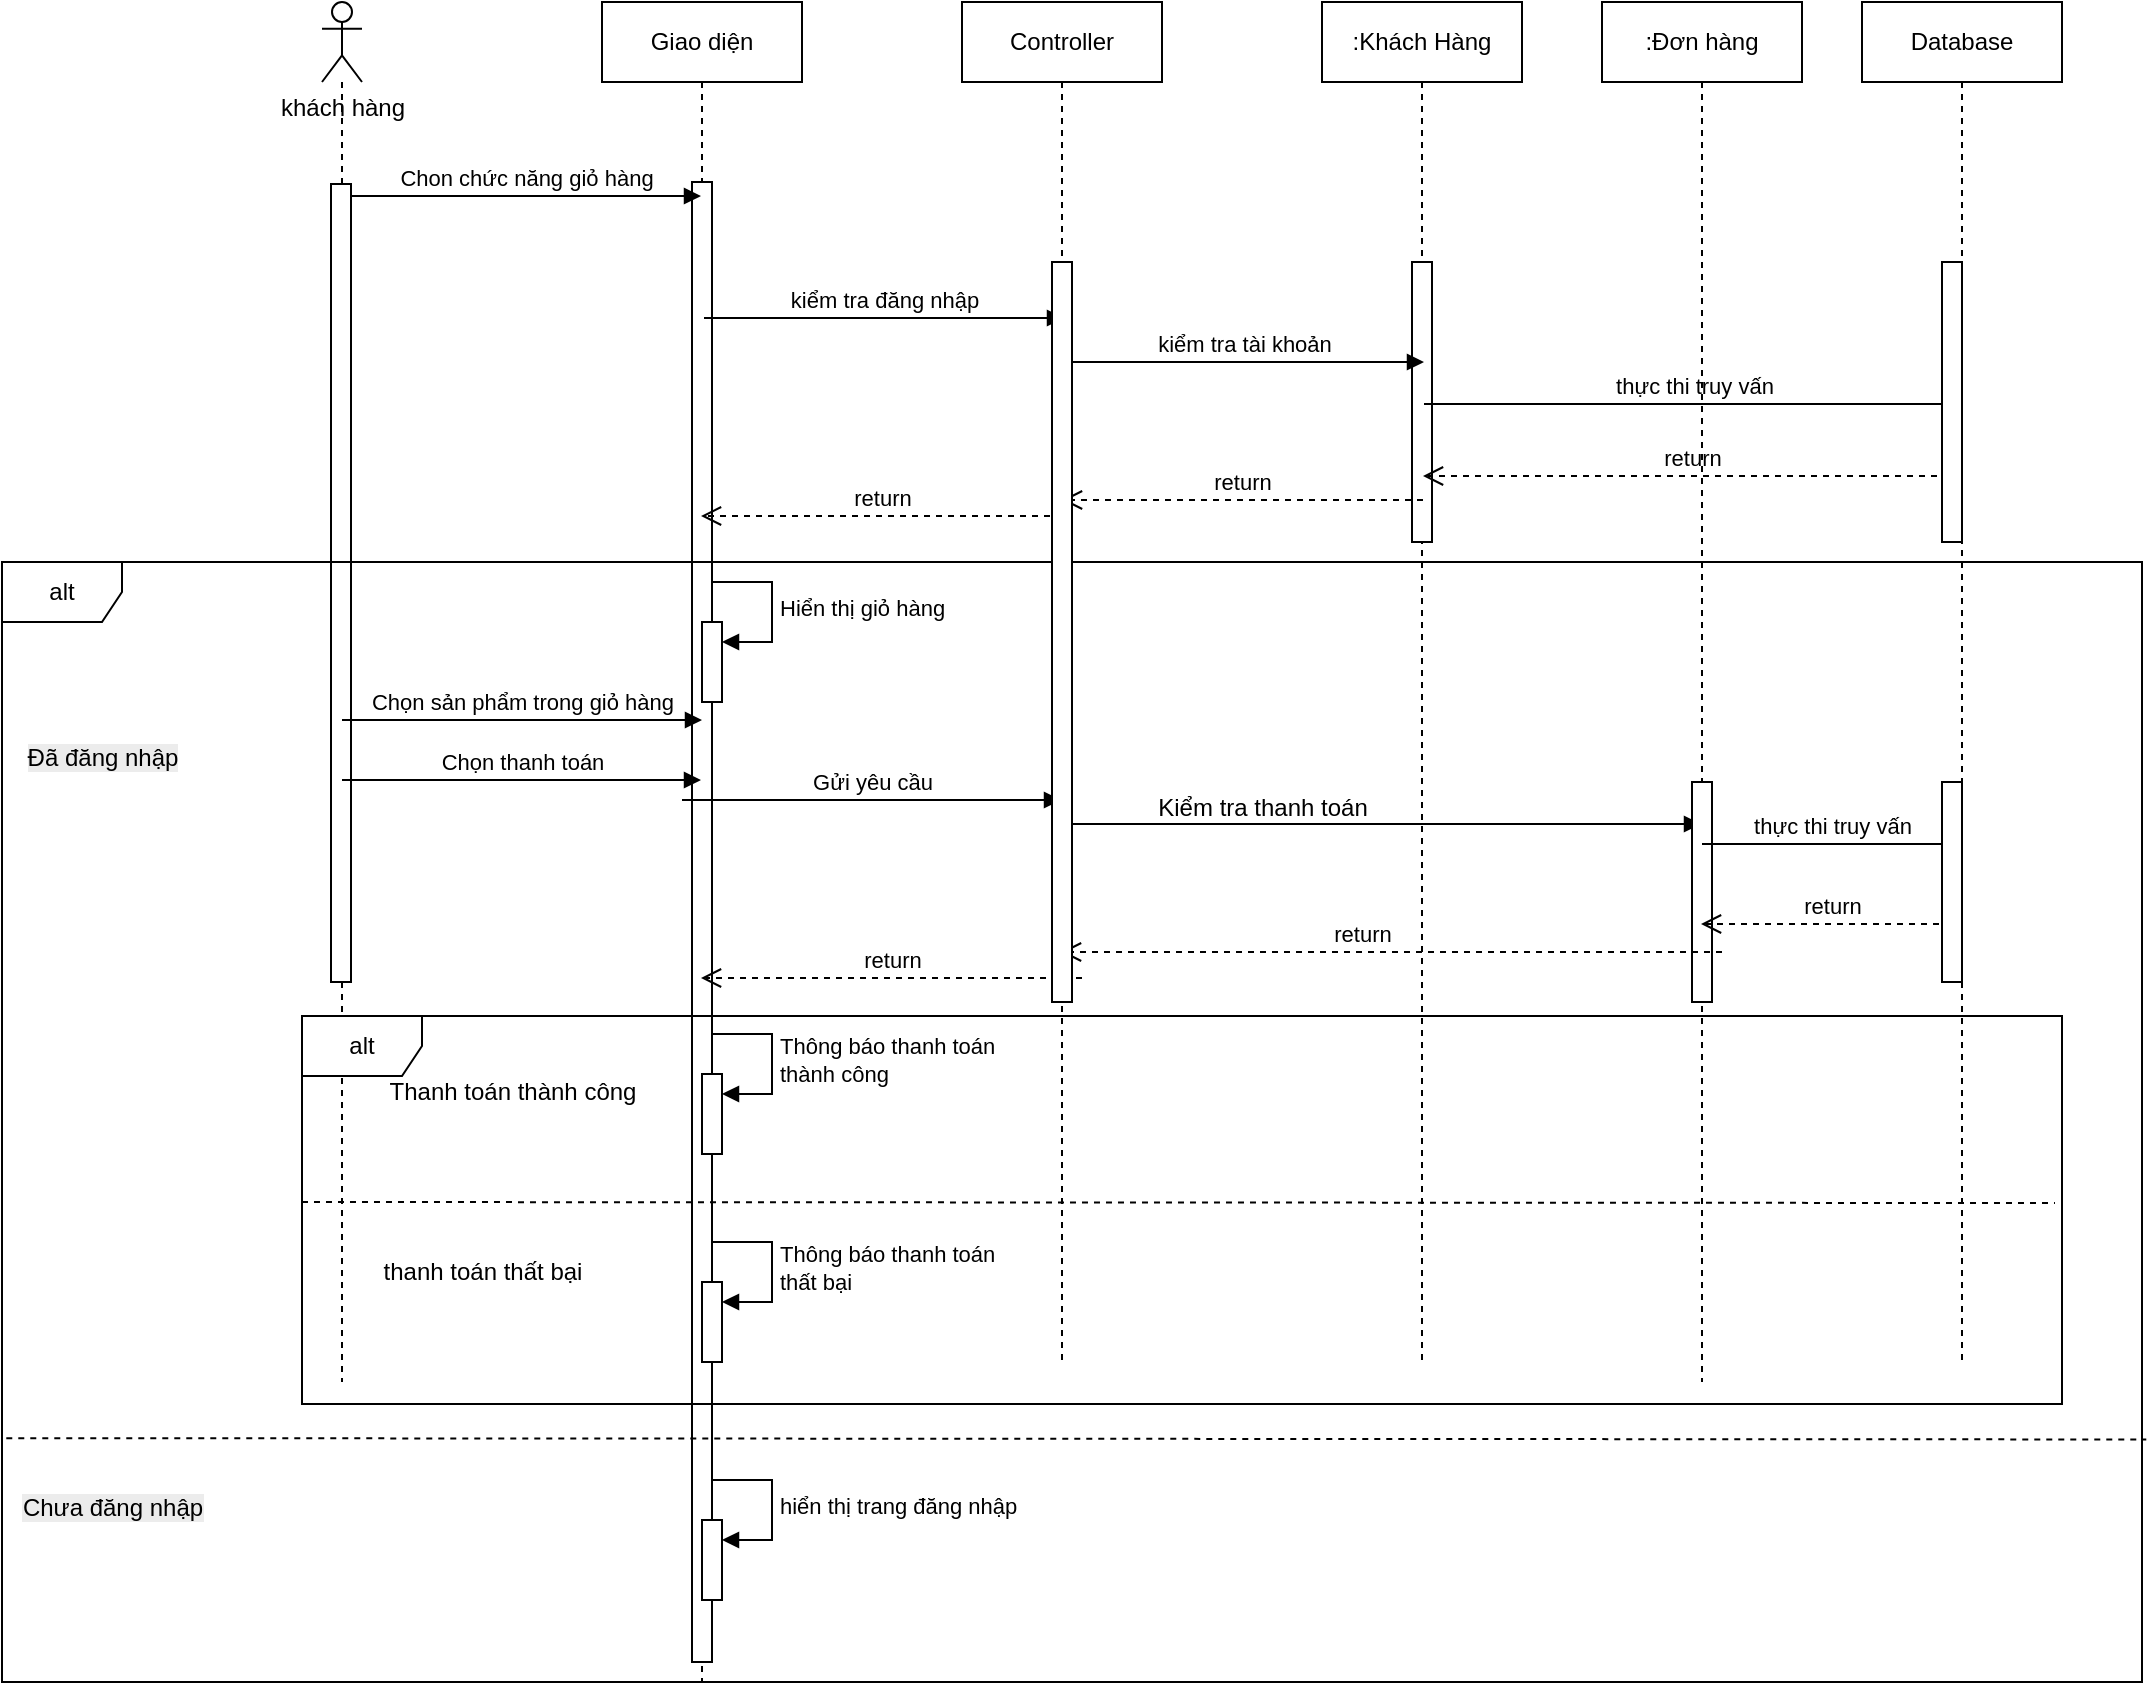 <mxfile version="26.0.4">
  <diagram name="Page-1" id="aee0IWWUWlr4mIRgVz0w">
    <mxGraphModel dx="1886" dy="606" grid="1" gridSize="10" guides="1" tooltips="1" connect="1" arrows="1" fold="1" page="1" pageScale="1" pageWidth="850" pageHeight="1100" math="0" shadow="0">
      <root>
        <mxCell id="0" />
        <mxCell id="1" parent="0" />
        <mxCell id="58HArxBB9DVCEFORheRK-1" value="" style="shape=umlLifeline;perimeter=lifelinePerimeter;whiteSpace=wrap;html=1;container=1;dropTarget=0;collapsible=0;recursiveResize=0;outlineConnect=0;portConstraint=eastwest;newEdgeStyle={&quot;curved&quot;:0,&quot;rounded&quot;:0};participant=umlActor;" parent="1" vertex="1">
          <mxGeometry x="-20" y="40" width="20" height="690" as="geometry" />
        </mxCell>
        <mxCell id="58HArxBB9DVCEFORheRK-2" value="" style="html=1;points=[[0,0,0,0,5],[0,1,0,0,-5],[1,0,0,0,5],[1,1,0,0,-5]];perimeter=orthogonalPerimeter;outlineConnect=0;targetShapes=umlLifeline;portConstraint=eastwest;newEdgeStyle={&quot;curved&quot;:0,&quot;rounded&quot;:0};" parent="58HArxBB9DVCEFORheRK-1" vertex="1">
          <mxGeometry x="4.5" y="91" width="10" height="399" as="geometry" />
        </mxCell>
        <mxCell id="58HArxBB9DVCEFORheRK-3" value="Giao diện" style="shape=umlLifeline;perimeter=lifelinePerimeter;whiteSpace=wrap;html=1;container=1;dropTarget=0;collapsible=0;recursiveResize=0;outlineConnect=0;portConstraint=eastwest;newEdgeStyle={&quot;curved&quot;:0,&quot;rounded&quot;:0};" parent="1" vertex="1">
          <mxGeometry x="120" y="40" width="100" height="840" as="geometry" />
        </mxCell>
        <mxCell id="58HArxBB9DVCEFORheRK-4" value="" style="html=1;points=[[0,0,0,0,5],[0,1,0,0,-5],[1,0,0,0,5],[1,1,0,0,-5]];perimeter=orthogonalPerimeter;outlineConnect=0;targetShapes=umlLifeline;portConstraint=eastwest;newEdgeStyle={&quot;curved&quot;:0,&quot;rounded&quot;:0};" parent="58HArxBB9DVCEFORheRK-3" vertex="1">
          <mxGeometry x="45" y="90" width="10" height="740" as="geometry" />
        </mxCell>
        <mxCell id="58HArxBB9DVCEFORheRK-5" value=":Khách Hàng" style="shape=umlLifeline;perimeter=lifelinePerimeter;whiteSpace=wrap;html=1;container=1;dropTarget=0;collapsible=0;recursiveResize=0;outlineConnect=0;portConstraint=eastwest;newEdgeStyle={&quot;curved&quot;:0,&quot;rounded&quot;:0};" parent="1" vertex="1">
          <mxGeometry x="480" y="40" width="100" height="680" as="geometry" />
        </mxCell>
        <mxCell id="58HArxBB9DVCEFORheRK-6" value="" style="html=1;points=[[0,0,0,0,5],[0,1,0,0,-5],[1,0,0,0,5],[1,1,0,0,-5]];perimeter=orthogonalPerimeter;outlineConnect=0;targetShapes=umlLifeline;portConstraint=eastwest;newEdgeStyle={&quot;curved&quot;:0,&quot;rounded&quot;:0};" parent="58HArxBB9DVCEFORheRK-5" vertex="1">
          <mxGeometry x="45" y="130" width="10" height="140" as="geometry" />
        </mxCell>
        <mxCell id="58HArxBB9DVCEFORheRK-7" value="khách hàng" style="text;html=1;align=center;verticalAlign=middle;resizable=0;points=[];autosize=1;strokeColor=none;fillColor=none;" parent="1" vertex="1">
          <mxGeometry x="-55" y="78" width="90" height="30" as="geometry" />
        </mxCell>
        <mxCell id="58HArxBB9DVCEFORheRK-8" value="Database" style="shape=umlLifeline;perimeter=lifelinePerimeter;whiteSpace=wrap;html=1;container=1;dropTarget=0;collapsible=0;recursiveResize=0;outlineConnect=0;portConstraint=eastwest;newEdgeStyle={&quot;curved&quot;:0,&quot;rounded&quot;:0};" parent="1" vertex="1">
          <mxGeometry x="750" y="40" width="100" height="680" as="geometry" />
        </mxCell>
        <mxCell id="58HArxBB9DVCEFORheRK-9" value="Controller" style="shape=umlLifeline;perimeter=lifelinePerimeter;whiteSpace=wrap;html=1;container=1;dropTarget=0;collapsible=0;recursiveResize=0;outlineConnect=0;portConstraint=eastwest;newEdgeStyle={&quot;curved&quot;:0,&quot;rounded&quot;:0};" parent="1" vertex="1">
          <mxGeometry x="300" y="40" width="100" height="680" as="geometry" />
        </mxCell>
        <mxCell id="58HArxBB9DVCEFORheRK-10" value="Chon chức năng giỏ hàng" style="html=1;verticalAlign=bottom;endArrow=block;curved=0;rounded=0;" parent="1" source="58HArxBB9DVCEFORheRK-2" edge="1">
          <mxGeometry width="80" relative="1" as="geometry">
            <mxPoint x="-10.5" y="137" as="sourcePoint" />
            <mxPoint x="169.5" y="137" as="targetPoint" />
          </mxGeometry>
        </mxCell>
        <mxCell id="58HArxBB9DVCEFORheRK-11" value="kiểm tra đăng nhập" style="html=1;verticalAlign=bottom;endArrow=block;curved=0;rounded=0;" parent="1" edge="1">
          <mxGeometry width="80" relative="1" as="geometry">
            <mxPoint x="171" y="198" as="sourcePoint" />
            <mxPoint x="351" y="198" as="targetPoint" />
          </mxGeometry>
        </mxCell>
        <mxCell id="58HArxBB9DVCEFORheRK-12" value="kiểm tra tài khoản" style="html=1;verticalAlign=bottom;endArrow=block;curved=0;rounded=0;" parent="1" edge="1">
          <mxGeometry width="80" relative="1" as="geometry">
            <mxPoint x="351" y="220" as="sourcePoint" />
            <mxPoint x="531" y="220" as="targetPoint" />
          </mxGeometry>
        </mxCell>
        <mxCell id="58HArxBB9DVCEFORheRK-13" value="thực thi truy vấn" style="html=1;verticalAlign=bottom;endArrow=block;curved=0;rounded=0;" parent="1" edge="1">
          <mxGeometry width="80" relative="1" as="geometry">
            <mxPoint x="531" y="241" as="sourcePoint" />
            <mxPoint x="799.5" y="241" as="targetPoint" />
          </mxGeometry>
        </mxCell>
        <mxCell id="58HArxBB9DVCEFORheRK-14" value="return" style="html=1;verticalAlign=bottom;endArrow=open;dashed=1;endSize=8;curved=0;rounded=0;" parent="1" edge="1">
          <mxGeometry relative="1" as="geometry">
            <mxPoint x="799.5" y="277" as="sourcePoint" />
            <mxPoint x="530.5" y="277" as="targetPoint" />
          </mxGeometry>
        </mxCell>
        <mxCell id="58HArxBB9DVCEFORheRK-15" value="alt" style="shape=umlFrame;whiteSpace=wrap;html=1;pointerEvents=0;" parent="1" vertex="1">
          <mxGeometry x="-180" y="320" width="1070" height="560" as="geometry" />
        </mxCell>
        <mxCell id="58HArxBB9DVCEFORheRK-16" value="&lt;br&gt;&lt;span style=&quot;color: rgb(0, 0, 0); background-color: rgb(236, 236, 236); float: none; display: inline !important;&quot;&gt;Đã đăng nhập&lt;/span&gt;" style="text;html=1;align=center;verticalAlign=middle;resizable=0;points=[];autosize=1;strokeColor=none;fillColor=none;" parent="1" vertex="1">
          <mxGeometry x="-180" y="390" width="100" height="40" as="geometry" />
        </mxCell>
        <mxCell id="58HArxBB9DVCEFORheRK-17" value="return" style="html=1;verticalAlign=bottom;endArrow=open;dashed=1;endSize=8;curved=0;rounded=0;" parent="1" edge="1">
          <mxGeometry relative="1" as="geometry">
            <mxPoint x="530.5" y="289" as="sourcePoint" />
            <mxPoint x="350" y="289" as="targetPoint" />
          </mxGeometry>
        </mxCell>
        <mxCell id="58HArxBB9DVCEFORheRK-18" value="return" style="html=1;verticalAlign=bottom;endArrow=open;dashed=1;endSize=8;curved=0;rounded=0;" parent="1" edge="1">
          <mxGeometry relative="1" as="geometry">
            <mxPoint x="350" y="297" as="sourcePoint" />
            <mxPoint x="169.5" y="297" as="targetPoint" />
          </mxGeometry>
        </mxCell>
        <mxCell id="58HArxBB9DVCEFORheRK-20" value="Chọn thanh toán" style="html=1;verticalAlign=bottom;endArrow=block;curved=0;rounded=0;" parent="1" edge="1">
          <mxGeometry width="80" relative="1" as="geometry">
            <mxPoint x="-10" y="429" as="sourcePoint" />
            <mxPoint x="169.5" y="429" as="targetPoint" />
          </mxGeometry>
        </mxCell>
        <mxCell id="58HArxBB9DVCEFORheRK-21" value="Gửi yêu cầu" style="html=1;verticalAlign=bottom;endArrow=block;curved=0;rounded=0;" parent="1" edge="1">
          <mxGeometry width="80" relative="1" as="geometry">
            <mxPoint x="160" y="439" as="sourcePoint" />
            <mxPoint x="349.5" y="439" as="targetPoint" />
          </mxGeometry>
        </mxCell>
        <mxCell id="58HArxBB9DVCEFORheRK-22" value="" style="html=1;verticalAlign=bottom;endArrow=block;curved=0;rounded=0;" parent="1" edge="1">
          <mxGeometry x="-0.437" y="10" width="80" relative="1" as="geometry">
            <mxPoint x="350" y="451" as="sourcePoint" />
            <mxPoint x="669.5" y="451" as="targetPoint" />
            <mxPoint as="offset" />
          </mxGeometry>
        </mxCell>
        <mxCell id="58HArxBB9DVCEFORheRK-23" value=":Đơn hàng" style="shape=umlLifeline;perimeter=lifelinePerimeter;whiteSpace=wrap;html=1;container=1;dropTarget=0;collapsible=0;recursiveResize=0;outlineConnect=0;portConstraint=eastwest;newEdgeStyle={&quot;curved&quot;:0,&quot;rounded&quot;:0};" parent="1" vertex="1">
          <mxGeometry x="620" y="40" width="100" height="690" as="geometry" />
        </mxCell>
        <mxCell id="58HArxBB9DVCEFORheRK-24" value="" style="html=1;points=[[0,0,0,0,5],[0,1,0,0,-5],[1,0,0,0,5],[1,1,0,0,-5]];perimeter=orthogonalPerimeter;outlineConnect=0;targetShapes=umlLifeline;portConstraint=eastwest;newEdgeStyle={&quot;curved&quot;:0,&quot;rounded&quot;:0};" parent="58HArxBB9DVCEFORheRK-23" vertex="1">
          <mxGeometry x="45" y="390" width="10" height="110" as="geometry" />
        </mxCell>
        <mxCell id="58HArxBB9DVCEFORheRK-25" value="thực thi truy vấn" style="html=1;verticalAlign=bottom;endArrow=block;curved=0;rounded=0;" parent="1" edge="1">
          <mxGeometry width="80" relative="1" as="geometry">
            <mxPoint x="670" y="461" as="sourcePoint" />
            <mxPoint x="799.5" y="461" as="targetPoint" />
          </mxGeometry>
        </mxCell>
        <mxCell id="58HArxBB9DVCEFORheRK-26" value="return" style="html=1;verticalAlign=bottom;endArrow=open;dashed=1;endSize=8;curved=0;rounded=0;" parent="1" edge="1">
          <mxGeometry relative="1" as="geometry">
            <mxPoint x="800.5" y="501" as="sourcePoint" />
            <mxPoint x="669.5" y="501" as="targetPoint" />
          </mxGeometry>
        </mxCell>
        <mxCell id="58HArxBB9DVCEFORheRK-27" value="return" style="html=1;verticalAlign=bottom;endArrow=open;dashed=1;endSize=8;curved=0;rounded=0;" parent="1" edge="1">
          <mxGeometry x="0.089" relative="1" as="geometry">
            <mxPoint x="680" y="515" as="sourcePoint" />
            <mxPoint x="349.5" y="515" as="targetPoint" />
            <mxPoint as="offset" />
          </mxGeometry>
        </mxCell>
        <mxCell id="58HArxBB9DVCEFORheRK-28" value="Kiểm tra thanh toán" style="text;html=1;align=center;verticalAlign=middle;resizable=0;points=[];autosize=1;strokeColor=none;fillColor=none;" parent="1" vertex="1">
          <mxGeometry x="385" y="428" width="130" height="30" as="geometry" />
        </mxCell>
        <mxCell id="58HArxBB9DVCEFORheRK-29" value="return" style="html=1;verticalAlign=bottom;endArrow=open;dashed=1;endSize=8;curved=0;rounded=0;" parent="1" edge="1">
          <mxGeometry relative="1" as="geometry">
            <mxPoint x="360" y="528" as="sourcePoint" />
            <mxPoint x="169.5" y="528" as="targetPoint" />
          </mxGeometry>
        </mxCell>
        <mxCell id="58HArxBB9DVCEFORheRK-31" value="" style="endArrow=none;dashed=1;html=1;rounded=0;exitX=0.002;exitY=0.779;exitDx=0;exitDy=0;exitPerimeter=0;entryX=1.002;entryY=0.781;entryDx=0;entryDy=0;entryPerimeter=0;" parent="1" edge="1">
          <mxGeometry width="50" height="50" relative="1" as="geometry">
            <mxPoint x="-177.86" y="758.07" as="sourcePoint" />
            <mxPoint x="892.14" y="758.73" as="targetPoint" />
          </mxGeometry>
        </mxCell>
        <mxCell id="58HArxBB9DVCEFORheRK-32" value="&lt;br&gt;&lt;span style=&quot;color: rgb(0, 0, 0); background-color: rgb(236, 236, 236); float: none; display: inline !important;&quot;&gt;Chưa đăng nhập&lt;/span&gt;" style="text;html=1;align=center;verticalAlign=middle;resizable=0;points=[];autosize=1;strokeColor=none;fillColor=none;" parent="1" vertex="1">
          <mxGeometry x="-180" y="765" width="110" height="40" as="geometry" />
        </mxCell>
        <mxCell id="58HArxBB9DVCEFORheRK-33" value="" style="html=1;points=[[0,0,0,0,5],[0,1,0,0,-5],[1,0,0,0,5],[1,1,0,0,-5]];perimeter=orthogonalPerimeter;outlineConnect=0;targetShapes=umlLifeline;portConstraint=eastwest;newEdgeStyle={&quot;curved&quot;:0,&quot;rounded&quot;:0};" parent="1" vertex="1">
          <mxGeometry x="345" y="170" width="10" height="370" as="geometry" />
        </mxCell>
        <mxCell id="58HArxBB9DVCEFORheRK-34" value="" style="html=1;points=[[0,0,0,0,5],[0,1,0,0,-5],[1,0,0,0,5],[1,1,0,0,-5]];perimeter=orthogonalPerimeter;outlineConnect=0;targetShapes=umlLifeline;portConstraint=eastwest;newEdgeStyle={&quot;curved&quot;:0,&quot;rounded&quot;:0};" parent="1" vertex="1">
          <mxGeometry x="790" y="430" width="10" height="100" as="geometry" />
        </mxCell>
        <mxCell id="58HArxBB9DVCEFORheRK-35" value="" style="html=1;points=[[0,0,0,0,5],[0,1,0,0,-5],[1,0,0,0,5],[1,1,0,0,-5]];perimeter=orthogonalPerimeter;outlineConnect=0;targetShapes=umlLifeline;portConstraint=eastwest;newEdgeStyle={&quot;curved&quot;:0,&quot;rounded&quot;:0};" parent="1" vertex="1">
          <mxGeometry x="170" y="799" width="10" height="40" as="geometry" />
        </mxCell>
        <mxCell id="58HArxBB9DVCEFORheRK-36" value="hiển thị trang đăng nhập" style="html=1;align=left;spacingLeft=2;endArrow=block;rounded=0;edgeStyle=orthogonalEdgeStyle;curved=0;rounded=0;" parent="1" target="58HArxBB9DVCEFORheRK-35" edge="1">
          <mxGeometry relative="1" as="geometry">
            <mxPoint x="175" y="779" as="sourcePoint" />
            <Array as="points">
              <mxPoint x="205" y="809" />
            </Array>
          </mxGeometry>
        </mxCell>
        <mxCell id="58HArxBB9DVCEFORheRK-37" value="" style="html=1;points=[[0,0,0,0,5],[0,1,0,0,-5],[1,0,0,0,5],[1,1,0,0,-5]];perimeter=orthogonalPerimeter;outlineConnect=0;targetShapes=umlLifeline;portConstraint=eastwest;newEdgeStyle={&quot;curved&quot;:0,&quot;rounded&quot;:0};" parent="1" vertex="1">
          <mxGeometry x="170" y="576" width="10" height="40" as="geometry" />
        </mxCell>
        <mxCell id="58HArxBB9DVCEFORheRK-38" value="Thông báo thanh toán&lt;div&gt;thành công&lt;/div&gt;" style="html=1;align=left;spacingLeft=2;endArrow=block;rounded=0;edgeStyle=orthogonalEdgeStyle;curved=0;rounded=0;" parent="1" target="58HArxBB9DVCEFORheRK-37" edge="1">
          <mxGeometry relative="1" as="geometry">
            <mxPoint x="175" y="556" as="sourcePoint" />
            <Array as="points">
              <mxPoint x="205" y="586" />
            </Array>
          </mxGeometry>
        </mxCell>
        <mxCell id="58HArxBB9DVCEFORheRK-39" value="" style="html=1;points=[[0,0,0,0,5],[0,1,0,0,-5],[1,0,0,0,5],[1,1,0,0,-5]];perimeter=orthogonalPerimeter;outlineConnect=0;targetShapes=umlLifeline;portConstraint=eastwest;newEdgeStyle={&quot;curved&quot;:0,&quot;rounded&quot;:0};" parent="1" vertex="1">
          <mxGeometry x="800" y="280" height="80" as="geometry" />
        </mxCell>
        <mxCell id="58HArxBB9DVCEFORheRK-40" value="" style="html=1;points=[[0,0,0,0,5],[0,1,0,0,-5],[1,0,0,0,5],[1,1,0,0,-5]];perimeter=orthogonalPerimeter;outlineConnect=0;targetShapes=umlLifeline;portConstraint=eastwest;newEdgeStyle={&quot;curved&quot;:0,&quot;rounded&quot;:0};" parent="1" vertex="1">
          <mxGeometry x="790" y="170" width="10" height="140" as="geometry" />
        </mxCell>
        <mxCell id="58HArxBB9DVCEFORheRK-41" value="Chọn sản phẩm trong giỏ hàng" style="html=1;verticalAlign=bottom;endArrow=block;curved=0;rounded=0;" parent="1" edge="1">
          <mxGeometry width="80" relative="1" as="geometry">
            <mxPoint x="-10" y="399" as="sourcePoint" />
            <mxPoint x="170" y="399" as="targetPoint" />
          </mxGeometry>
        </mxCell>
        <mxCell id="58HArxBB9DVCEFORheRK-43" value="alt" style="shape=umlFrame;whiteSpace=wrap;html=1;pointerEvents=0;" parent="1" vertex="1">
          <mxGeometry x="-30" y="547" width="880" height="194" as="geometry" />
        </mxCell>
        <mxCell id="58HArxBB9DVCEFORheRK-44" value="" style="endArrow=none;dashed=1;html=1;rounded=0;exitX=0.002;exitY=0.779;exitDx=0;exitDy=0;exitPerimeter=0;entryX=0.996;entryY=0.482;entryDx=0;entryDy=0;entryPerimeter=0;" parent="1" target="58HArxBB9DVCEFORheRK-43" edge="1">
          <mxGeometry width="50" height="50" relative="1" as="geometry">
            <mxPoint x="-30.0" y="640" as="sourcePoint" />
            <mxPoint x="1040.0" y="640.66" as="targetPoint" />
          </mxGeometry>
        </mxCell>
        <mxCell id="58HArxBB9DVCEFORheRK-45" value="Thanh toán thành công" style="text;html=1;align=center;verticalAlign=middle;resizable=0;points=[];autosize=1;strokeColor=none;fillColor=none;" parent="1" vertex="1">
          <mxGeometry y="570" width="150" height="30" as="geometry" />
        </mxCell>
        <mxCell id="58HArxBB9DVCEFORheRK-46" value="thanh toán thất bại" style="text;html=1;align=center;verticalAlign=middle;resizable=0;points=[];autosize=1;strokeColor=none;fillColor=none;" parent="1" vertex="1">
          <mxGeometry y="660" width="120" height="30" as="geometry" />
        </mxCell>
        <mxCell id="58HArxBB9DVCEFORheRK-48" value="" style="html=1;points=[[0,0,0,0,5],[0,1,0,0,-5],[1,0,0,0,5],[1,1,0,0,-5]];perimeter=orthogonalPerimeter;outlineConnect=0;targetShapes=umlLifeline;portConstraint=eastwest;newEdgeStyle={&quot;curved&quot;:0,&quot;rounded&quot;:0};" parent="1" vertex="1">
          <mxGeometry x="170" y="680" width="10" height="40" as="geometry" />
        </mxCell>
        <mxCell id="58HArxBB9DVCEFORheRK-49" value="Thông báo thanh toán&lt;div&gt;thất bại&lt;/div&gt;" style="html=1;align=left;spacingLeft=2;endArrow=block;rounded=0;edgeStyle=orthogonalEdgeStyle;curved=0;rounded=0;" parent="1" target="58HArxBB9DVCEFORheRK-48" edge="1">
          <mxGeometry relative="1" as="geometry">
            <mxPoint x="175" y="660" as="sourcePoint" />
            <Array as="points">
              <mxPoint x="205" y="690" />
            </Array>
          </mxGeometry>
        </mxCell>
        <mxCell id="58HArxBB9DVCEFORheRK-52" value="" style="html=1;points=[[0,0,0,0,5],[0,1,0,0,-5],[1,0,0,0,5],[1,1,0,0,-5]];perimeter=orthogonalPerimeter;outlineConnect=0;targetShapes=umlLifeline;portConstraint=eastwest;newEdgeStyle={&quot;curved&quot;:0,&quot;rounded&quot;:0};" parent="1" vertex="1">
          <mxGeometry x="170" y="350" width="10" height="40" as="geometry" />
        </mxCell>
        <mxCell id="58HArxBB9DVCEFORheRK-53" value="Hiển thị giỏ hàng" style="html=1;align=left;spacingLeft=2;endArrow=block;rounded=0;edgeStyle=orthogonalEdgeStyle;curved=0;rounded=0;" parent="1" target="58HArxBB9DVCEFORheRK-52" edge="1">
          <mxGeometry relative="1" as="geometry">
            <mxPoint x="175" y="330" as="sourcePoint" />
            <Array as="points">
              <mxPoint x="205" y="360" />
            </Array>
          </mxGeometry>
        </mxCell>
      </root>
    </mxGraphModel>
  </diagram>
</mxfile>
